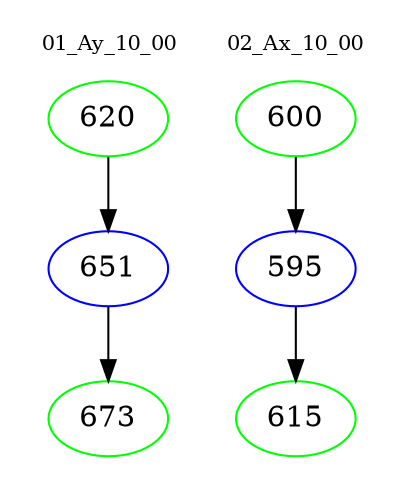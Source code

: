 digraph{
subgraph cluster_0 {
color = white
label = "01_Ay_10_00";
fontsize=10;
T0_620 [label="620", color="green"]
T0_620 -> T0_651 [color="black"]
T0_651 [label="651", color="blue"]
T0_651 -> T0_673 [color="black"]
T0_673 [label="673", color="green"]
}
subgraph cluster_1 {
color = white
label = "02_Ax_10_00";
fontsize=10;
T1_600 [label="600", color="green"]
T1_600 -> T1_595 [color="black"]
T1_595 [label="595", color="blue"]
T1_595 -> T1_615 [color="black"]
T1_615 [label="615", color="green"]
}
}
